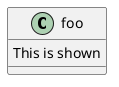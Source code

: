 {
  "sha1": "o62otc1e6wmv0h1gm178h2c224s8aq7",
  "insertion": {
    "when": "2024-06-04T17:28:39.412Z",
    "user": "plantuml@gmail.com"
  }
}
@startuml
!define SHOW_FIELDS
!undef SHOW_METHODS
class foo {
!ifdef SHOW_FIELDS || SHOW_METHODS
This is shown
!endif
!ifdef SHOW_FIELDS && SHOW_METHODS
This is NOT shown
!endif
}
@enduml
